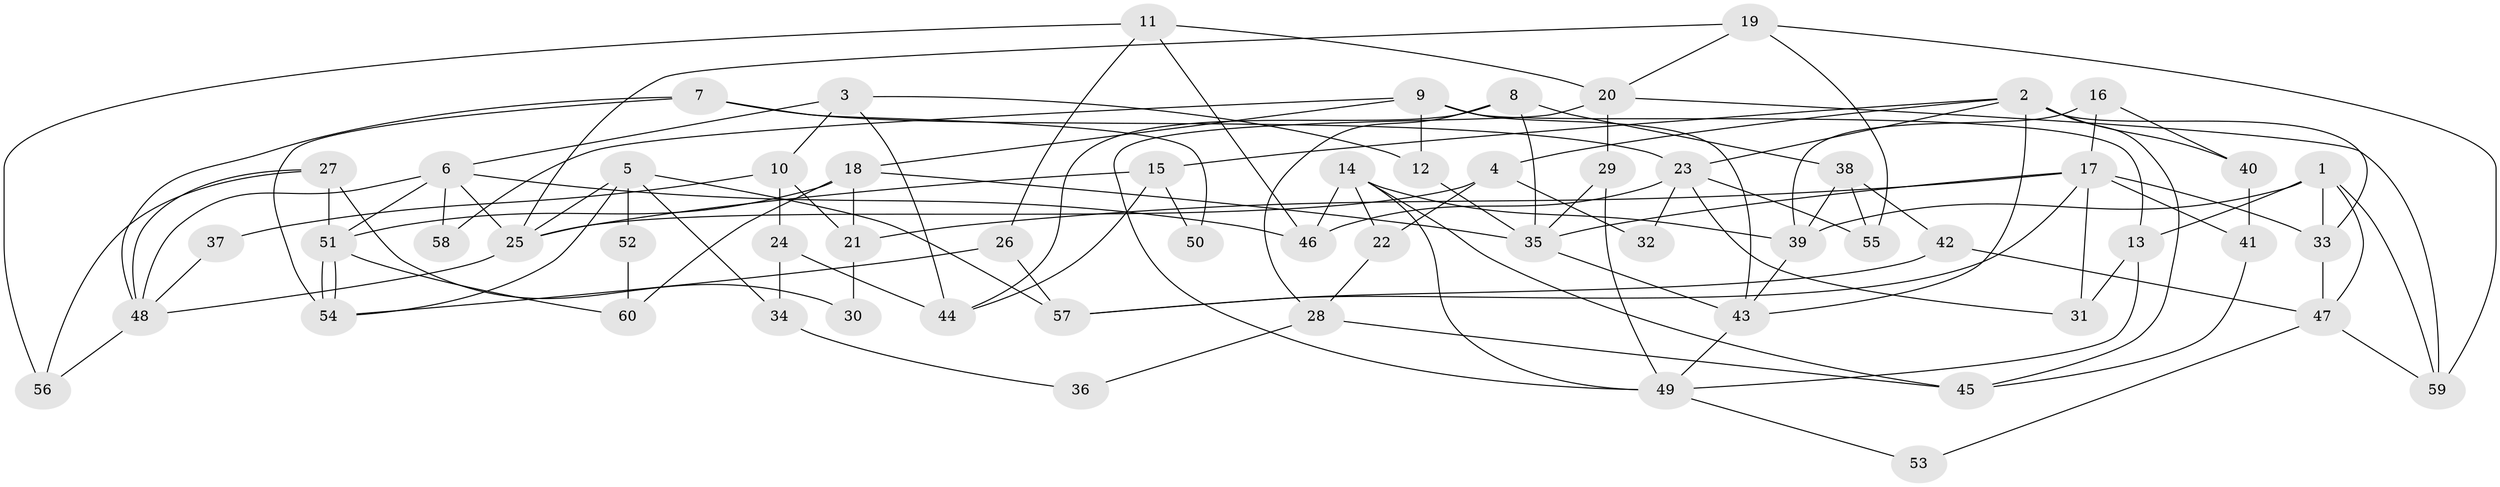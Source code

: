 // Generated by graph-tools (version 1.1) at 2025/36/03/09/25 02:36:17]
// undirected, 60 vertices, 120 edges
graph export_dot {
graph [start="1"]
  node [color=gray90,style=filled];
  1;
  2;
  3;
  4;
  5;
  6;
  7;
  8;
  9;
  10;
  11;
  12;
  13;
  14;
  15;
  16;
  17;
  18;
  19;
  20;
  21;
  22;
  23;
  24;
  25;
  26;
  27;
  28;
  29;
  30;
  31;
  32;
  33;
  34;
  35;
  36;
  37;
  38;
  39;
  40;
  41;
  42;
  43;
  44;
  45;
  46;
  47;
  48;
  49;
  50;
  51;
  52;
  53;
  54;
  55;
  56;
  57;
  58;
  59;
  60;
  1 -- 47;
  1 -- 39;
  1 -- 13;
  1 -- 33;
  1 -- 59;
  2 -- 23;
  2 -- 33;
  2 -- 4;
  2 -- 15;
  2 -- 40;
  2 -- 43;
  2 -- 45;
  3 -- 12;
  3 -- 6;
  3 -- 10;
  3 -- 44;
  4 -- 25;
  4 -- 22;
  4 -- 32;
  5 -- 57;
  5 -- 54;
  5 -- 25;
  5 -- 34;
  5 -- 52;
  6 -- 25;
  6 -- 51;
  6 -- 46;
  6 -- 48;
  6 -- 58;
  7 -- 23;
  7 -- 48;
  7 -- 50;
  7 -- 54;
  8 -- 35;
  8 -- 44;
  8 -- 28;
  8 -- 38;
  9 -- 43;
  9 -- 13;
  9 -- 12;
  9 -- 18;
  9 -- 58;
  10 -- 21;
  10 -- 24;
  10 -- 37;
  11 -- 20;
  11 -- 46;
  11 -- 26;
  11 -- 56;
  12 -- 35;
  13 -- 49;
  13 -- 31;
  14 -- 22;
  14 -- 49;
  14 -- 39;
  14 -- 45;
  14 -- 46;
  15 -- 25;
  15 -- 44;
  15 -- 50;
  16 -- 17;
  16 -- 39;
  16 -- 40;
  17 -- 41;
  17 -- 33;
  17 -- 21;
  17 -- 31;
  17 -- 35;
  17 -- 57;
  18 -- 35;
  18 -- 21;
  18 -- 51;
  18 -- 60;
  19 -- 20;
  19 -- 25;
  19 -- 55;
  19 -- 59;
  20 -- 29;
  20 -- 59;
  20 -- 49;
  21 -- 30;
  22 -- 28;
  23 -- 46;
  23 -- 31;
  23 -- 32;
  23 -- 55;
  24 -- 44;
  24 -- 34;
  25 -- 48;
  26 -- 54;
  26 -- 57;
  27 -- 56;
  27 -- 51;
  27 -- 30;
  27 -- 48;
  28 -- 45;
  28 -- 36;
  29 -- 35;
  29 -- 49;
  33 -- 47;
  34 -- 36;
  35 -- 43;
  37 -- 48;
  38 -- 55;
  38 -- 39;
  38 -- 42;
  39 -- 43;
  40 -- 41;
  41 -- 45;
  42 -- 57;
  42 -- 47;
  43 -- 49;
  47 -- 59;
  47 -- 53;
  48 -- 56;
  49 -- 53;
  51 -- 54;
  51 -- 54;
  51 -- 60;
  52 -- 60;
}
